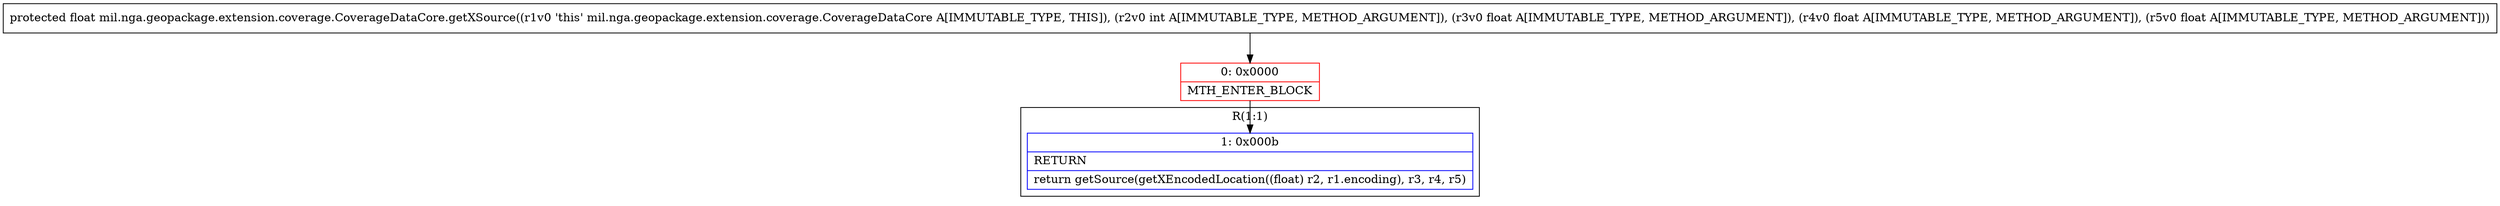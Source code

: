 digraph "CFG formil.nga.geopackage.extension.coverage.CoverageDataCore.getXSource(IFFF)F" {
subgraph cluster_Region_1946231913 {
label = "R(1:1)";
node [shape=record,color=blue];
Node_1 [shape=record,label="{1\:\ 0x000b|RETURN\l|return getSource(getXEncodedLocation((float) r2, r1.encoding), r3, r4, r5)\l}"];
}
Node_0 [shape=record,color=red,label="{0\:\ 0x0000|MTH_ENTER_BLOCK\l}"];
MethodNode[shape=record,label="{protected float mil.nga.geopackage.extension.coverage.CoverageDataCore.getXSource((r1v0 'this' mil.nga.geopackage.extension.coverage.CoverageDataCore A[IMMUTABLE_TYPE, THIS]), (r2v0 int A[IMMUTABLE_TYPE, METHOD_ARGUMENT]), (r3v0 float A[IMMUTABLE_TYPE, METHOD_ARGUMENT]), (r4v0 float A[IMMUTABLE_TYPE, METHOD_ARGUMENT]), (r5v0 float A[IMMUTABLE_TYPE, METHOD_ARGUMENT])) }"];
MethodNode -> Node_0;
Node_0 -> Node_1;
}

